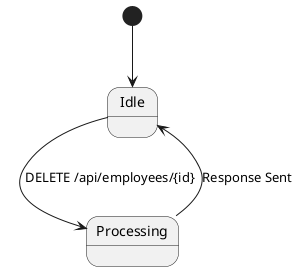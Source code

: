 @startuml
[*] --> Idle
Idle --> Processing : DELETE /api/employees/{id}
Processing --> Idle : Response Sent
@enduml
